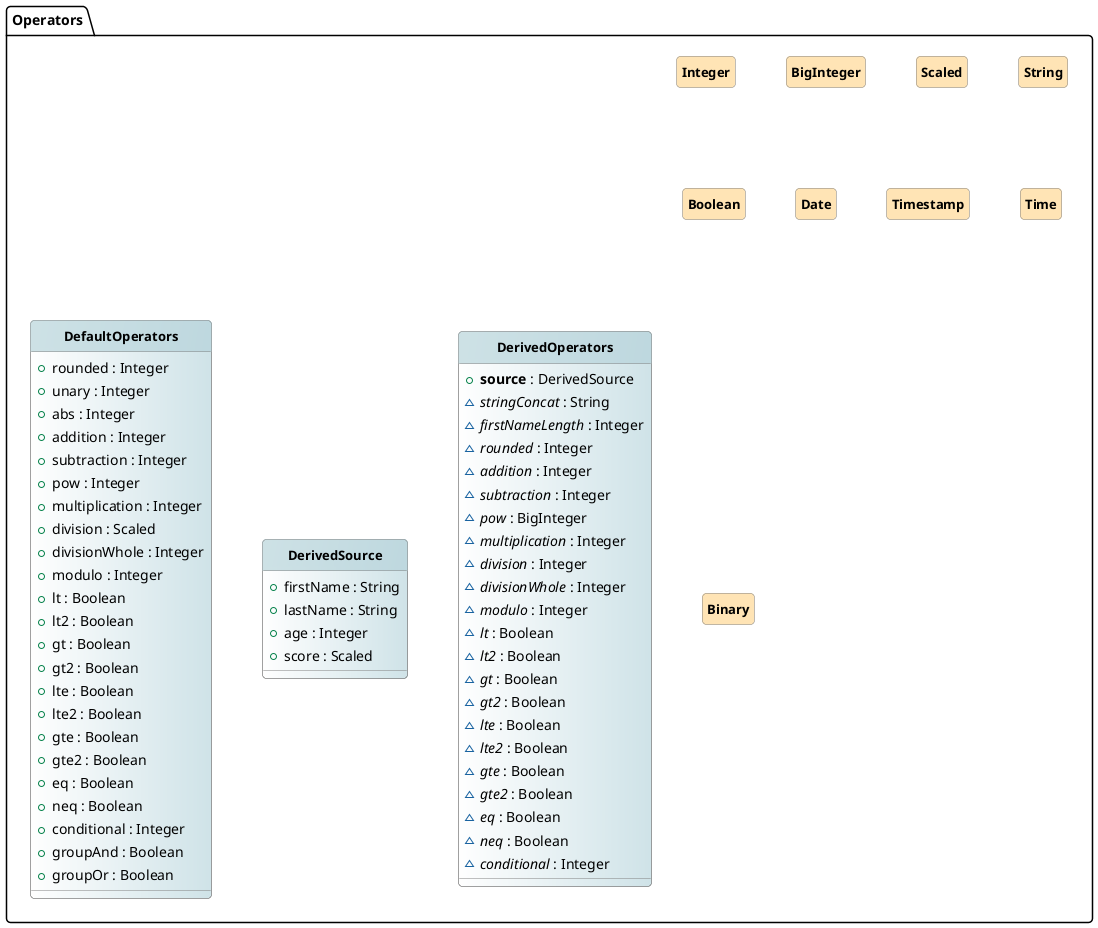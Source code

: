 @startuml Operators
'!pragma layout smetana
'left to right direction

skinparam nodesep 50
skinparam ranksep 100

hide circle
hide stereotype

skinparam padding 2
skinparam roundCorner 8
skinparam linetype ortho

skinparam class {
	BackgroundColor #moccasin
	BorderColor #grey
	ArrowColor #black

	FontSize 13
	FontStyle bold

	BackgroundColor<< Abstract >> white|#cfe3e8
	HeaderBackgroundColor<< Abstract >> #cee2e6/#bed8df
	FontStyle<< Abstract >> italic

	BackgroundColor<< Entity >> white|#cfe3e8
	HeaderBackgroundColor<< Entity >> #cee2e6/#bed8df

	BackgroundColor<< Enumeration >> white|#d6e6c8
	HeaderBackgroundColor<< Enumeration >> #d6e6c8/#c8e0be

	BackgroundColor<< Error >> white|#e69987
	HeaderBackgroundColor<< Error >> #d69080
	FontStyle<< Error >> normal

	BackgroundColor<< numeric >> white|#d6e6c8
	HeaderBackgroundColor<< numeric >> #d6e6c8/#c8e0be

	BackgroundColor<< string >> white|#d6e6c8
	HeaderBackgroundColor<< string >> #d6e6c8/#c8e0be

	BackgroundColor<< date >> white|#d6e6c8
	HeaderBackgroundColor<< date >> #d6e6c8/#c8e0be

	BackgroundColor<< timestamp >> white|#d6e6c8
	HeaderBackgroundColor<< timestamp >> #d6e6c8/#c8e0be

	BackgroundColor<< time >> white|#d6e6c8
	HeaderBackgroundColor<< time >> #d6e6c8/#c8e0be

	BackgroundColor<< binary >> white|#d6e6c8
	HeaderBackgroundColor<< binary >> #d6e6c8/#c8e0be

	BackgroundColor<< boolean >> white|#d6e6c8
	HeaderBackgroundColor<< boolean >> #d6e6c8/#c8e0be

	BackgroundColor<< External >> white|#efefef
	HeaderBackgroundColor<< External >> #dedede/#d7d7d7
	FontColor<< External >> #7f7f7f
	AttributeFontColor<< External >> #7f7f7f		
}

skinparam package<<DataTypes>> {
	borderColor Transparent
	backgroundColor Transparent
	fontColor Transparent
	stereotypeFontColor Transparent
}	

package Operators {

together {
	class Integer <<  numeric >>
	show Integer stereotype
	hide Integer empty members
	class BigInteger <<  numeric >>
	show BigInteger stereotype
	hide BigInteger empty members
	class Scaled <<  numeric >>
	show Scaled stereotype
	hide Scaled empty members
	class String <<  string >>
	show String stereotype
	hide String empty members
	class Boolean <<  boolean >>
	show Boolean stereotype
	hide Boolean empty members
	class Date <<  date >>
	show Date stereotype
	hide Date empty members
	class Timestamp <<  timestamp >>
	show Timestamp stereotype
	hide Timestamp empty members
	class Time <<  time >>
	show Time stereotype
	hide Time empty members
	class Binary <<  binary >>
	show Binary stereotype
	hide Binary empty members

}

together {
}

together {
	class DefaultOperators << Entity >>  {
		+rounded : Integer
		+unary : Integer
		+abs : Integer
		+addition : Integer
		+subtraction : Integer
		+pow : Integer
		+multiplication : Integer
		+division : Scaled
		+divisionWhole : Integer
		+modulo : Integer
		+lt : Boolean
		+lt2 : Boolean
		+gt : Boolean
		+gt2 : Boolean
		+lte : Boolean
		+lte2 : Boolean
		+gte : Boolean
		+gte2 : Boolean
		+eq : Boolean
		+neq : Boolean
		+conditional : Integer
		+groupAnd : Boolean
		+groupOr : Boolean
	}
	class DerivedSource << Entity >>  {
		+firstName : String
		+lastName : String
		+age : Integer
		+score : Scaled
	}
	class DerivedOperators << Entity >>  {
		+<b>source</b> : DerivedSource
		~<i>stringConcat</i> : String
		~<i>firstNameLength</i> : Integer
		~<i>rounded</i> : Integer
		~<i>addition</i> : Integer
		~<i>subtraction</i> : Integer
		~<i>pow</i> : BigInteger
		~<i>multiplication</i> : Integer
		~<i>division</i> : Integer
		~<i>divisionWhole</i> : Integer
		~<i>modulo</i> : Integer
		~<i>lt</i> : Boolean
		~<i>lt2</i> : Boolean
		~<i>gt</i> : Boolean
		~<i>gt2</i> : Boolean
		~<i>lte</i> : Boolean
		~<i>lte2</i> : Boolean
		~<i>gte</i> : Boolean
		~<i>gte2</i> : Boolean
		~<i>eq</i> : Boolean
		~<i>neq</i> : Boolean
		~<i>conditional</i> : Integer
	}
	



}

@enduml
